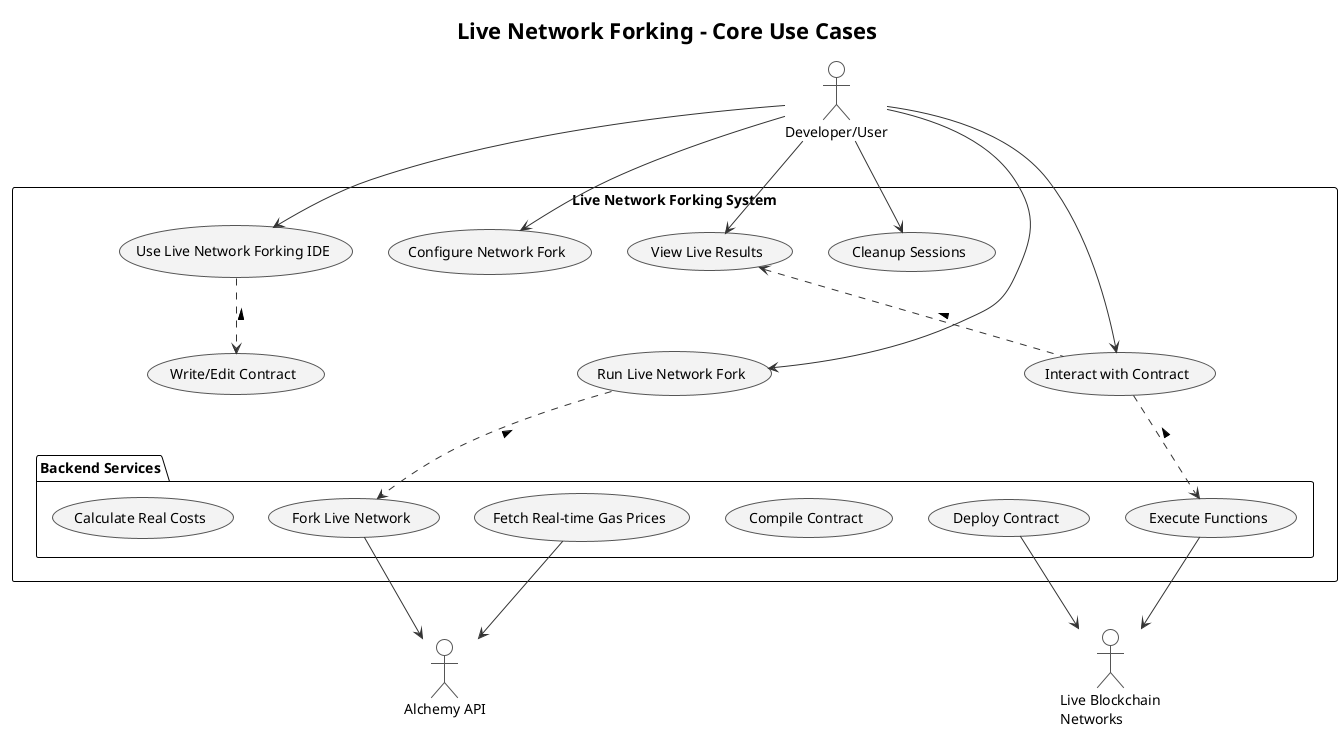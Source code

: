 @startuml
!theme plain
title Live Network Forking - Core Use Cases

' Skin parameters for a clean look
skinparam defaultFontSize 14
skinparam usecase {
BackgroundColor #F3F3F3
BorderColor #555555
ArrowColor #333333
}
skinparam actor {
BorderColor #555555
}

' Direction for a taller, vertical layout
top to bottom direction

' Primary actor at the top
actor "Developer/User" as User

' System boundary with a balanced level of detail
rectangle "Live Network Forking System" {
usecase "Use Live Network Forking IDE" as UC_IDE
usecase "Write/Edit Contract" as UC_Write_Contract
usecase "Configure Network Fork" as UC_Configure
usecase "Run Live Network Fork" as UC_Run_Network_Fork
usecase "View Live Results" as UC_View_Results
usecase "Interact with Contract" as UC_Interact_Contract
usecase "Cleanup Sessions" as UC_Cleanup

package "Backend Services" {
usecase "Fork Live Network" as UC_Fork_Network
usecase "Fetch Real-time Gas Prices" as UC_Fetch_Gas_Prices
usecase "Compile Contract" as UC_Compile
usecase "Deploy Contract" as UC_Deploy_Contract
usecase "Execute Functions" as UC_Execute_Functions
usecase "Calculate Real Costs" as UC_Calculate_Costs
}
}

' Supporting actors at the bottom
actor "Alchemy API" as AlchemyAPI
actor "Live Blockchain\nNetworks" as LiveNetwork

' --- Relationships ---

' User interacts with the IDE
User --> UC_IDE

' IDE functionalities are included when using it
UC_IDE ..> UC_Write_Contract : <

' User configures and initiates the network fork
User --> UC_Configure
User --> UC_Run_Network_Fork

' Live network fork includes several backend steps
UC_Run_Network_Fork ..> UC_Fork_Network : <

' User views the results and can interact
User --> UC_View_Results
UC_View_Results <.. UC_Interact_Contract : <

' Interactive contract functionality
User --> UC_Interact_Contract
UC_Interact_Contract ..> UC_Execute_Functions : <

' Cleanup functionality
User --> UC_Cleanup

' System interactions with external actors
UC_Fork_Network --> AlchemyAPI
UC_Fetch_Gas_Prices --> AlchemyAPI
UC_Deploy_Contract --> LiveNetwork
UC_Execute_Functions --> LiveNetwork

@enduml